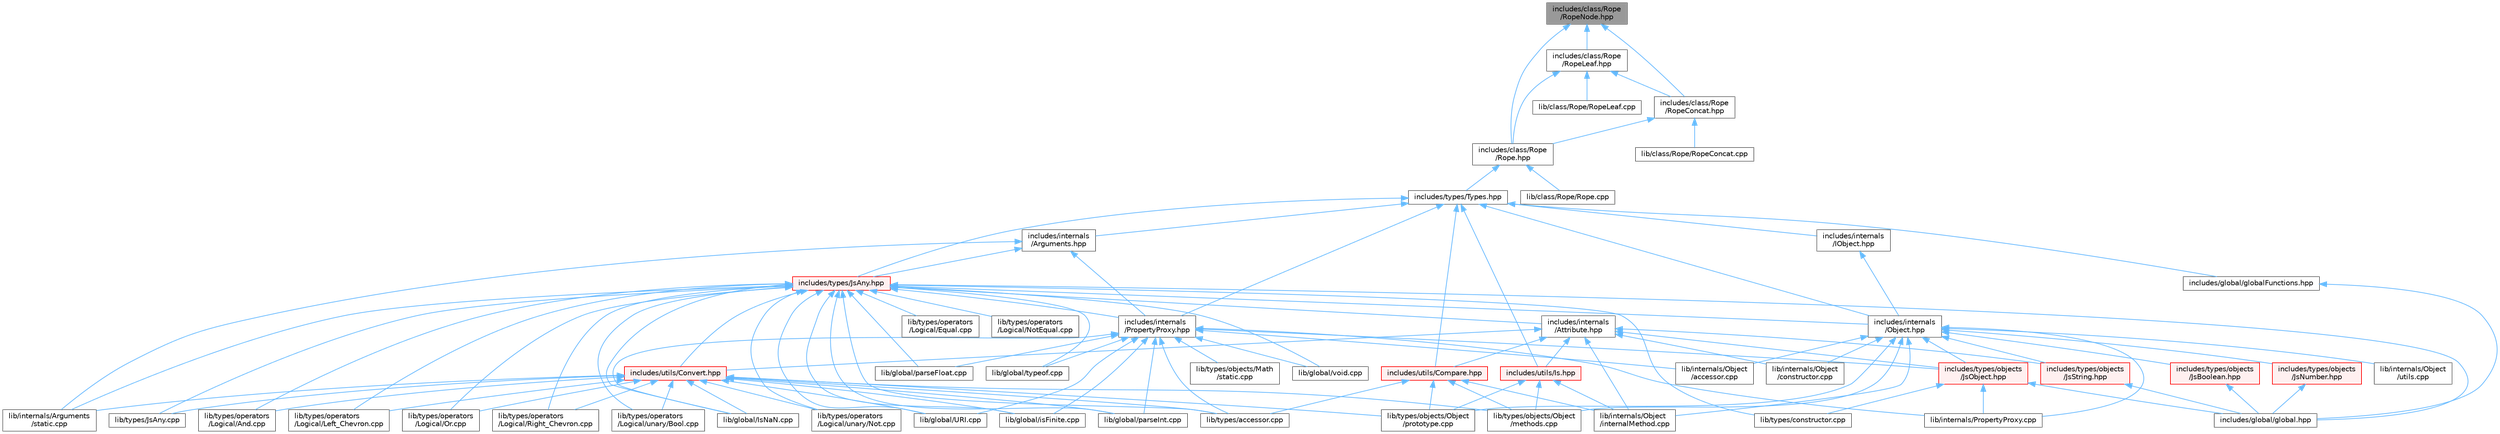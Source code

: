 digraph "includes/class/Rope/RopeNode.hpp"
{
 // LATEX_PDF_SIZE
  bgcolor="transparent";
  edge [fontname=Helvetica,fontsize=10,labelfontname=Helvetica,labelfontsize=10];
  node [fontname=Helvetica,fontsize=10,shape=box,height=0.2,width=0.4];
  Node1 [id="Node000001",label="includes/class/Rope\l/RopeNode.hpp",height=0.2,width=0.4,color="gray40", fillcolor="grey60", style="filled", fontcolor="black",tooltip=" "];
  Node1 -> Node2 [id="edge1_Node000001_Node000002",dir="back",color="steelblue1",style="solid",tooltip=" "];
  Node2 [id="Node000002",label="includes/class/Rope\l/Rope.hpp",height=0.2,width=0.4,color="grey40", fillcolor="white", style="filled",URL="$Rope_8hpp.html",tooltip=" "];
  Node2 -> Node3 [id="edge2_Node000002_Node000003",dir="back",color="steelblue1",style="solid",tooltip=" "];
  Node3 [id="Node000003",label="includes/types/Types.hpp",height=0.2,width=0.4,color="grey40", fillcolor="white", style="filled",URL="$Types_8hpp.html",tooltip=" "];
  Node3 -> Node4 [id="edge3_Node000003_Node000004",dir="back",color="steelblue1",style="solid",tooltip=" "];
  Node4 [id="Node000004",label="includes/global/globalFunctions.hpp",height=0.2,width=0.4,color="grey40", fillcolor="white", style="filled",URL="$globalFunctions_8hpp.html",tooltip=" "];
  Node4 -> Node5 [id="edge4_Node000004_Node000005",dir="back",color="steelblue1",style="solid",tooltip=" "];
  Node5 [id="Node000005",label="includes/global/global.hpp",height=0.2,width=0.4,color="grey40", fillcolor="white", style="filled",URL="$global_8hpp.html",tooltip=" "];
  Node3 -> Node6 [id="edge5_Node000003_Node000006",dir="back",color="steelblue1",style="solid",tooltip=" "];
  Node6 [id="Node000006",label="includes/internals\l/Arguments.hpp",height=0.2,width=0.4,color="grey40", fillcolor="white", style="filled",URL="$Arguments_8hpp.html",tooltip=" "];
  Node6 -> Node7 [id="edge6_Node000006_Node000007",dir="back",color="steelblue1",style="solid",tooltip=" "];
  Node7 [id="Node000007",label="includes/internals\l/PropertyProxy.hpp",height=0.2,width=0.4,color="grey40", fillcolor="white", style="filled",URL="$PropertyProxy_8hpp.html",tooltip=" "];
  Node7 -> Node8 [id="edge7_Node000007_Node000008",dir="back",color="steelblue1",style="solid",tooltip=" "];
  Node8 [id="Node000008",label="includes/types/objects\l/JsObject.hpp",height=0.2,width=0.4,color="red", fillcolor="#FFF0F0", style="filled",URL="$JsObject_8hpp.html",tooltip=" "];
  Node8 -> Node5 [id="edge8_Node000008_Node000005",dir="back",color="steelblue1",style="solid",tooltip=" "];
  Node8 -> Node25 [id="edge9_Node000008_Node000025",dir="back",color="steelblue1",style="solid",tooltip=" "];
  Node25 [id="Node000025",label="lib/internals/PropertyProxy.cpp",height=0.2,width=0.4,color="grey40", fillcolor="white", style="filled",URL="$PropertyProxy_8cpp.html",tooltip=" "];
  Node8 -> Node26 [id="edge10_Node000008_Node000026",dir="back",color="steelblue1",style="solid",tooltip=" "];
  Node26 [id="Node000026",label="lib/types/constructor.cpp",height=0.2,width=0.4,color="grey40", fillcolor="white", style="filled",URL="$types_2constructor_8cpp.html",tooltip=" "];
  Node7 -> Node32 [id="edge11_Node000007_Node000032",dir="back",color="steelblue1",style="solid",tooltip=" "];
  Node32 [id="Node000032",label="lib/global/IsNaN.cpp",height=0.2,width=0.4,color="grey40", fillcolor="white", style="filled",URL="$IsNaN_8cpp.html",tooltip=" "];
  Node7 -> Node33 [id="edge12_Node000007_Node000033",dir="back",color="steelblue1",style="solid",tooltip=" "];
  Node33 [id="Node000033",label="lib/global/URI.cpp",height=0.2,width=0.4,color="grey40", fillcolor="white", style="filled",URL="$URI_8cpp.html",tooltip=" "];
  Node7 -> Node34 [id="edge13_Node000007_Node000034",dir="back",color="steelblue1",style="solid",tooltip=" "];
  Node34 [id="Node000034",label="lib/global/isFinite.cpp",height=0.2,width=0.4,color="grey40", fillcolor="white", style="filled",URL="$isFinite_8cpp.html",tooltip=" "];
  Node7 -> Node35 [id="edge14_Node000007_Node000035",dir="back",color="steelblue1",style="solid",tooltip=" "];
  Node35 [id="Node000035",label="lib/global/parseFloat.cpp",height=0.2,width=0.4,color="grey40", fillcolor="white", style="filled",URL="$parseFloat_8cpp.html",tooltip=" "];
  Node7 -> Node36 [id="edge15_Node000007_Node000036",dir="back",color="steelblue1",style="solid",tooltip=" "];
  Node36 [id="Node000036",label="lib/global/parseInt.cpp",height=0.2,width=0.4,color="grey40", fillcolor="white", style="filled",URL="$parseInt_8cpp.html",tooltip=" "];
  Node7 -> Node37 [id="edge16_Node000007_Node000037",dir="back",color="steelblue1",style="solid",tooltip=" "];
  Node37 [id="Node000037",label="lib/global/typeof.cpp",height=0.2,width=0.4,color="grey40", fillcolor="white", style="filled",URL="$typeof_8cpp.html",tooltip=" "];
  Node7 -> Node38 [id="edge17_Node000007_Node000038",dir="back",color="steelblue1",style="solid",tooltip=" "];
  Node38 [id="Node000038",label="lib/global/void.cpp",height=0.2,width=0.4,color="grey40", fillcolor="white", style="filled",URL="$void_8cpp.html",tooltip=" "];
  Node7 -> Node39 [id="edge18_Node000007_Node000039",dir="back",color="steelblue1",style="solid",tooltip=" "];
  Node39 [id="Node000039",label="lib/internals/Object\l/accessor.cpp",height=0.2,width=0.4,color="grey40", fillcolor="white", style="filled",URL="$internals_2Object_2accessor_8cpp.html",tooltip=" "];
  Node7 -> Node25 [id="edge19_Node000007_Node000025",dir="back",color="steelblue1",style="solid",tooltip=" "];
  Node7 -> Node13 [id="edge20_Node000007_Node000013",dir="back",color="steelblue1",style="solid",tooltip=" "];
  Node13 [id="Node000013",label="lib/types/accessor.cpp",height=0.2,width=0.4,color="grey40", fillcolor="white", style="filled",URL="$types_2accessor_8cpp.html",tooltip=" "];
  Node7 -> Node40 [id="edge21_Node000007_Node000040",dir="back",color="steelblue1",style="solid",tooltip=" "];
  Node40 [id="Node000040",label="lib/types/objects/Math\l/static.cpp",height=0.2,width=0.4,color="grey40", fillcolor="white", style="filled",URL="$types_2objects_2Math_2static_8cpp.html",tooltip=" "];
  Node6 -> Node41 [id="edge22_Node000006_Node000041",dir="back",color="steelblue1",style="solid",tooltip=" "];
  Node41 [id="Node000041",label="includes/types/JsAny.hpp",height=0.2,width=0.4,color="red", fillcolor="#FFF0F0", style="filled",URL="$JsAny_8hpp.html",tooltip=" "];
  Node41 -> Node5 [id="edge23_Node000041_Node000005",dir="back",color="steelblue1",style="solid",tooltip=" "];
  Node41 -> Node42 [id="edge24_Node000041_Node000042",dir="back",color="steelblue1",style="solid",tooltip=" "];
  Node42 [id="Node000042",label="includes/internals\l/Attribute.hpp",height=0.2,width=0.4,color="grey40", fillcolor="white", style="filled",URL="$Attribute_8hpp.html",tooltip=" "];
  Node42 -> Node8 [id="edge25_Node000042_Node000008",dir="back",color="steelblue1",style="solid",tooltip=" "];
  Node42 -> Node43 [id="edge26_Node000042_Node000043",dir="back",color="steelblue1",style="solid",tooltip=" "];
  Node43 [id="Node000043",label="includes/types/objects\l/JsString.hpp",height=0.2,width=0.4,color="red", fillcolor="#FFF0F0", style="filled",URL="$JsString_8hpp.html",tooltip=" "];
  Node43 -> Node5 [id="edge27_Node000043_Node000005",dir="back",color="steelblue1",style="solid",tooltip=" "];
  Node42 -> Node46 [id="edge28_Node000042_Node000046",dir="back",color="steelblue1",style="solid",tooltip=" "];
  Node46 [id="Node000046",label="includes/utils/Compare.hpp",height=0.2,width=0.4,color="red", fillcolor="#FFF0F0", style="filled",URL="$Compare_8hpp.html",tooltip=" "];
  Node46 -> Node47 [id="edge29_Node000046_Node000047",dir="back",color="steelblue1",style="solid",tooltip=" "];
  Node47 [id="Node000047",label="lib/internals/Object\l/internalMethod.cpp",height=0.2,width=0.4,color="grey40", fillcolor="white", style="filled",URL="$internalMethod_8cpp.html",tooltip=" "];
  Node46 -> Node13 [id="edge30_Node000046_Node000013",dir="back",color="steelblue1",style="solid",tooltip=" "];
  Node46 -> Node20 [id="edge31_Node000046_Node000020",dir="back",color="steelblue1",style="solid",tooltip=" "];
  Node20 [id="Node000020",label="lib/types/objects/Object\l/methods.cpp",height=0.2,width=0.4,color="grey40", fillcolor="white", style="filled",URL="$Object_2methods_8cpp.html",tooltip=" "];
  Node46 -> Node21 [id="edge32_Node000046_Node000021",dir="back",color="steelblue1",style="solid",tooltip=" "];
  Node21 [id="Node000021",label="lib/types/objects/Object\l/prototype.cpp",height=0.2,width=0.4,color="grey40", fillcolor="white", style="filled",URL="$Object_2prototype_8cpp.html",tooltip=" "];
  Node42 -> Node49 [id="edge33_Node000042_Node000049",dir="back",color="steelblue1",style="solid",tooltip=" "];
  Node49 [id="Node000049",label="includes/utils/Convert.hpp",height=0.2,width=0.4,color="red", fillcolor="#FFF0F0", style="filled",URL="$Convert_8hpp.html",tooltip=" "];
  Node49 -> Node32 [id="edge34_Node000049_Node000032",dir="back",color="steelblue1",style="solid",tooltip=" "];
  Node49 -> Node33 [id="edge35_Node000049_Node000033",dir="back",color="steelblue1",style="solid",tooltip=" "];
  Node49 -> Node34 [id="edge36_Node000049_Node000034",dir="back",color="steelblue1",style="solid",tooltip=" "];
  Node49 -> Node36 [id="edge37_Node000049_Node000036",dir="back",color="steelblue1",style="solid",tooltip=" "];
  Node49 -> Node12 [id="edge38_Node000049_Node000012",dir="back",color="steelblue1",style="solid",tooltip=" "];
  Node12 [id="Node000012",label="lib/internals/Arguments\l/static.cpp",height=0.2,width=0.4,color="grey40", fillcolor="white", style="filled",URL="$internals_2Arguments_2static_8cpp.html",tooltip=" "];
  Node49 -> Node51 [id="edge39_Node000049_Node000051",dir="back",color="steelblue1",style="solid",tooltip=" "];
  Node51 [id="Node000051",label="lib/types/JsAny.cpp",height=0.2,width=0.4,color="grey40", fillcolor="white", style="filled",URL="$JsAny_8cpp.html",tooltip=" "];
  Node49 -> Node13 [id="edge40_Node000049_Node000013",dir="back",color="steelblue1",style="solid",tooltip=" "];
  Node49 -> Node20 [id="edge41_Node000049_Node000020",dir="back",color="steelblue1",style="solid",tooltip=" "];
  Node49 -> Node21 [id="edge42_Node000049_Node000021",dir="back",color="steelblue1",style="solid",tooltip=" "];
  Node49 -> Node54 [id="edge43_Node000049_Node000054",dir="back",color="steelblue1",style="solid",tooltip=" "];
  Node54 [id="Node000054",label="lib/types/operators\l/Logical/And.cpp",height=0.2,width=0.4,color="grey40", fillcolor="white", style="filled",URL="$Logical_2And_8cpp.html",tooltip=" "];
  Node49 -> Node55 [id="edge44_Node000049_Node000055",dir="back",color="steelblue1",style="solid",tooltip=" "];
  Node55 [id="Node000055",label="lib/types/operators\l/Logical/Left_Chevron.cpp",height=0.2,width=0.4,color="grey40", fillcolor="white", style="filled",URL="$Logical_2Left__Chevron_8cpp.html",tooltip=" "];
  Node49 -> Node56 [id="edge45_Node000049_Node000056",dir="back",color="steelblue1",style="solid",tooltip=" "];
  Node56 [id="Node000056",label="lib/types/operators\l/Logical/Or.cpp",height=0.2,width=0.4,color="grey40", fillcolor="white", style="filled",URL="$Logical_2Or_8cpp.html",tooltip=" "];
  Node49 -> Node57 [id="edge46_Node000049_Node000057",dir="back",color="steelblue1",style="solid",tooltip=" "];
  Node57 [id="Node000057",label="lib/types/operators\l/Logical/Right_Chevron.cpp",height=0.2,width=0.4,color="grey40", fillcolor="white", style="filled",URL="$Logical_2Right__Chevron_8cpp.html",tooltip=" "];
  Node49 -> Node58 [id="edge47_Node000049_Node000058",dir="back",color="steelblue1",style="solid",tooltip=" "];
  Node58 [id="Node000058",label="lib/types/operators\l/Logical/unary/Bool.cpp",height=0.2,width=0.4,color="grey40", fillcolor="white", style="filled",URL="$Bool_8cpp.html",tooltip=" "];
  Node49 -> Node59 [id="edge48_Node000049_Node000059",dir="back",color="steelblue1",style="solid",tooltip=" "];
  Node59 [id="Node000059",label="lib/types/operators\l/Logical/unary/Not.cpp",height=0.2,width=0.4,color="grey40", fillcolor="white", style="filled",URL="$Logical_2unary_2Not_8cpp.html",tooltip=" "];
  Node42 -> Node80 [id="edge49_Node000042_Node000080",dir="back",color="steelblue1",style="solid",tooltip=" "];
  Node80 [id="Node000080",label="includes/utils/Is.hpp",height=0.2,width=0.4,color="red", fillcolor="#FFF0F0", style="filled",URL="$Is_8hpp.html",tooltip=" "];
  Node80 -> Node47 [id="edge50_Node000080_Node000047",dir="back",color="steelblue1",style="solid",tooltip=" "];
  Node80 -> Node20 [id="edge51_Node000080_Node000020",dir="back",color="steelblue1",style="solid",tooltip=" "];
  Node80 -> Node21 [id="edge52_Node000080_Node000021",dir="back",color="steelblue1",style="solid",tooltip=" "];
  Node42 -> Node81 [id="edge53_Node000042_Node000081",dir="back",color="steelblue1",style="solid",tooltip=" "];
  Node81 [id="Node000081",label="lib/internals/Object\l/constructor.cpp",height=0.2,width=0.4,color="grey40", fillcolor="white", style="filled",URL="$internals_2Object_2constructor_8cpp.html",tooltip=" "];
  Node42 -> Node47 [id="edge54_Node000042_Node000047",dir="back",color="steelblue1",style="solid",tooltip=" "];
  Node41 -> Node82 [id="edge55_Node000041_Node000082",dir="back",color="steelblue1",style="solid",tooltip=" "];
  Node82 [id="Node000082",label="includes/internals\l/Object.hpp",height=0.2,width=0.4,color="grey40", fillcolor="white", style="filled",URL="$Object_8hpp.html",tooltip=" "];
  Node82 -> Node83 [id="edge56_Node000082_Node000083",dir="back",color="steelblue1",style="solid",tooltip=" "];
  Node83 [id="Node000083",label="includes/types/objects\l/JsBoolean.hpp",height=0.2,width=0.4,color="red", fillcolor="#FFF0F0", style="filled",URL="$JsBoolean_8hpp.html",tooltip=" "];
  Node83 -> Node5 [id="edge57_Node000083_Node000005",dir="back",color="steelblue1",style="solid",tooltip=" "];
  Node82 -> Node84 [id="edge58_Node000082_Node000084",dir="back",color="steelblue1",style="solid",tooltip=" "];
  Node84 [id="Node000084",label="includes/types/objects\l/JsNumber.hpp",height=0.2,width=0.4,color="red", fillcolor="#FFF0F0", style="filled",URL="$JsNumber_8hpp.html",tooltip=" "];
  Node84 -> Node5 [id="edge59_Node000084_Node000005",dir="back",color="steelblue1",style="solid",tooltip=" "];
  Node82 -> Node8 [id="edge60_Node000082_Node000008",dir="back",color="steelblue1",style="solid",tooltip=" "];
  Node82 -> Node43 [id="edge61_Node000082_Node000043",dir="back",color="steelblue1",style="solid",tooltip=" "];
  Node82 -> Node39 [id="edge62_Node000082_Node000039",dir="back",color="steelblue1",style="solid",tooltip=" "];
  Node82 -> Node81 [id="edge63_Node000082_Node000081",dir="back",color="steelblue1",style="solid",tooltip=" "];
  Node82 -> Node47 [id="edge64_Node000082_Node000047",dir="back",color="steelblue1",style="solid",tooltip=" "];
  Node82 -> Node85 [id="edge65_Node000082_Node000085",dir="back",color="steelblue1",style="solid",tooltip=" "];
  Node85 [id="Node000085",label="lib/internals/Object\l/utils.cpp",height=0.2,width=0.4,color="grey40", fillcolor="white", style="filled",URL="$utils_8cpp.html",tooltip=" "];
  Node82 -> Node25 [id="edge66_Node000082_Node000025",dir="back",color="steelblue1",style="solid",tooltip=" "];
  Node82 -> Node20 [id="edge67_Node000082_Node000020",dir="back",color="steelblue1",style="solid",tooltip=" "];
  Node82 -> Node21 [id="edge68_Node000082_Node000021",dir="back",color="steelblue1",style="solid",tooltip=" "];
  Node41 -> Node7 [id="edge69_Node000041_Node000007",dir="back",color="steelblue1",style="solid",tooltip=" "];
  Node41 -> Node49 [id="edge70_Node000041_Node000049",dir="back",color="steelblue1",style="solid",tooltip=" "];
  Node41 -> Node32 [id="edge71_Node000041_Node000032",dir="back",color="steelblue1",style="solid",tooltip=" "];
  Node41 -> Node33 [id="edge72_Node000041_Node000033",dir="back",color="steelblue1",style="solid",tooltip=" "];
  Node41 -> Node34 [id="edge73_Node000041_Node000034",dir="back",color="steelblue1",style="solid",tooltip=" "];
  Node41 -> Node35 [id="edge74_Node000041_Node000035",dir="back",color="steelblue1",style="solid",tooltip=" "];
  Node41 -> Node36 [id="edge75_Node000041_Node000036",dir="back",color="steelblue1",style="solid",tooltip=" "];
  Node41 -> Node37 [id="edge76_Node000041_Node000037",dir="back",color="steelblue1",style="solid",tooltip=" "];
  Node41 -> Node38 [id="edge77_Node000041_Node000038",dir="back",color="steelblue1",style="solid",tooltip=" "];
  Node41 -> Node12 [id="edge78_Node000041_Node000012",dir="back",color="steelblue1",style="solid",tooltip=" "];
  Node41 -> Node51 [id="edge79_Node000041_Node000051",dir="back",color="steelblue1",style="solid",tooltip=" "];
  Node41 -> Node13 [id="edge80_Node000041_Node000013",dir="back",color="steelblue1",style="solid",tooltip=" "];
  Node41 -> Node26 [id="edge81_Node000041_Node000026",dir="back",color="steelblue1",style="solid",tooltip=" "];
  Node41 -> Node54 [id="edge82_Node000041_Node000054",dir="back",color="steelblue1",style="solid",tooltip=" "];
  Node41 -> Node86 [id="edge83_Node000041_Node000086",dir="back",color="steelblue1",style="solid",tooltip=" "];
  Node86 [id="Node000086",label="lib/types/operators\l/Logical/Equal.cpp",height=0.2,width=0.4,color="grey40", fillcolor="white", style="filled",URL="$Equal_8cpp.html",tooltip=" "];
  Node41 -> Node55 [id="edge84_Node000041_Node000055",dir="back",color="steelblue1",style="solid",tooltip=" "];
  Node41 -> Node87 [id="edge85_Node000041_Node000087",dir="back",color="steelblue1",style="solid",tooltip=" "];
  Node87 [id="Node000087",label="lib/types/operators\l/Logical/NotEqual.cpp",height=0.2,width=0.4,color="grey40", fillcolor="white", style="filled",URL="$NotEqual_8cpp.html",tooltip=" "];
  Node41 -> Node56 [id="edge86_Node000041_Node000056",dir="back",color="steelblue1",style="solid",tooltip=" "];
  Node41 -> Node57 [id="edge87_Node000041_Node000057",dir="back",color="steelblue1",style="solid",tooltip=" "];
  Node41 -> Node58 [id="edge88_Node000041_Node000058",dir="back",color="steelblue1",style="solid",tooltip=" "];
  Node41 -> Node59 [id="edge89_Node000041_Node000059",dir="back",color="steelblue1",style="solid",tooltip=" "];
  Node6 -> Node12 [id="edge90_Node000006_Node000012",dir="back",color="steelblue1",style="solid",tooltip=" "];
  Node3 -> Node92 [id="edge91_Node000003_Node000092",dir="back",color="steelblue1",style="solid",tooltip=" "];
  Node92 [id="Node000092",label="includes/internals\l/IObject.hpp",height=0.2,width=0.4,color="grey40", fillcolor="white", style="filled",URL="$IObject_8hpp.html",tooltip=" "];
  Node92 -> Node82 [id="edge92_Node000092_Node000082",dir="back",color="steelblue1",style="solid",tooltip=" "];
  Node3 -> Node82 [id="edge93_Node000003_Node000082",dir="back",color="steelblue1",style="solid",tooltip=" "];
  Node3 -> Node7 [id="edge94_Node000003_Node000007",dir="back",color="steelblue1",style="solid",tooltip=" "];
  Node3 -> Node41 [id="edge95_Node000003_Node000041",dir="back",color="steelblue1",style="solid",tooltip=" "];
  Node3 -> Node46 [id="edge96_Node000003_Node000046",dir="back",color="steelblue1",style="solid",tooltip=" "];
  Node3 -> Node80 [id="edge97_Node000003_Node000080",dir="back",color="steelblue1",style="solid",tooltip=" "];
  Node2 -> Node93 [id="edge98_Node000002_Node000093",dir="back",color="steelblue1",style="solid",tooltip=" "];
  Node93 [id="Node000093",label="lib/class/Rope/Rope.cpp",height=0.2,width=0.4,color="grey40", fillcolor="white", style="filled",URL="$Rope_8cpp.html",tooltip=" "];
  Node1 -> Node94 [id="edge99_Node000001_Node000094",dir="back",color="steelblue1",style="solid",tooltip=" "];
  Node94 [id="Node000094",label="includes/class/Rope\l/RopeConcat.hpp",height=0.2,width=0.4,color="grey40", fillcolor="white", style="filled",URL="$RopeConcat_8hpp.html",tooltip=" "];
  Node94 -> Node2 [id="edge100_Node000094_Node000002",dir="back",color="steelblue1",style="solid",tooltip=" "];
  Node94 -> Node95 [id="edge101_Node000094_Node000095",dir="back",color="steelblue1",style="solid",tooltip=" "];
  Node95 [id="Node000095",label="lib/class/Rope/RopeConcat.cpp",height=0.2,width=0.4,color="grey40", fillcolor="white", style="filled",URL="$RopeConcat_8cpp.html",tooltip=" "];
  Node1 -> Node96 [id="edge102_Node000001_Node000096",dir="back",color="steelblue1",style="solid",tooltip=" "];
  Node96 [id="Node000096",label="includes/class/Rope\l/RopeLeaf.hpp",height=0.2,width=0.4,color="grey40", fillcolor="white", style="filled",URL="$RopeLeaf_8hpp.html",tooltip=" "];
  Node96 -> Node2 [id="edge103_Node000096_Node000002",dir="back",color="steelblue1",style="solid",tooltip=" "];
  Node96 -> Node94 [id="edge104_Node000096_Node000094",dir="back",color="steelblue1",style="solid",tooltip=" "];
  Node96 -> Node97 [id="edge105_Node000096_Node000097",dir="back",color="steelblue1",style="solid",tooltip=" "];
  Node97 [id="Node000097",label="lib/class/Rope/RopeLeaf.cpp",height=0.2,width=0.4,color="grey40", fillcolor="white", style="filled",URL="$RopeLeaf_8cpp.html",tooltip=" "];
}
